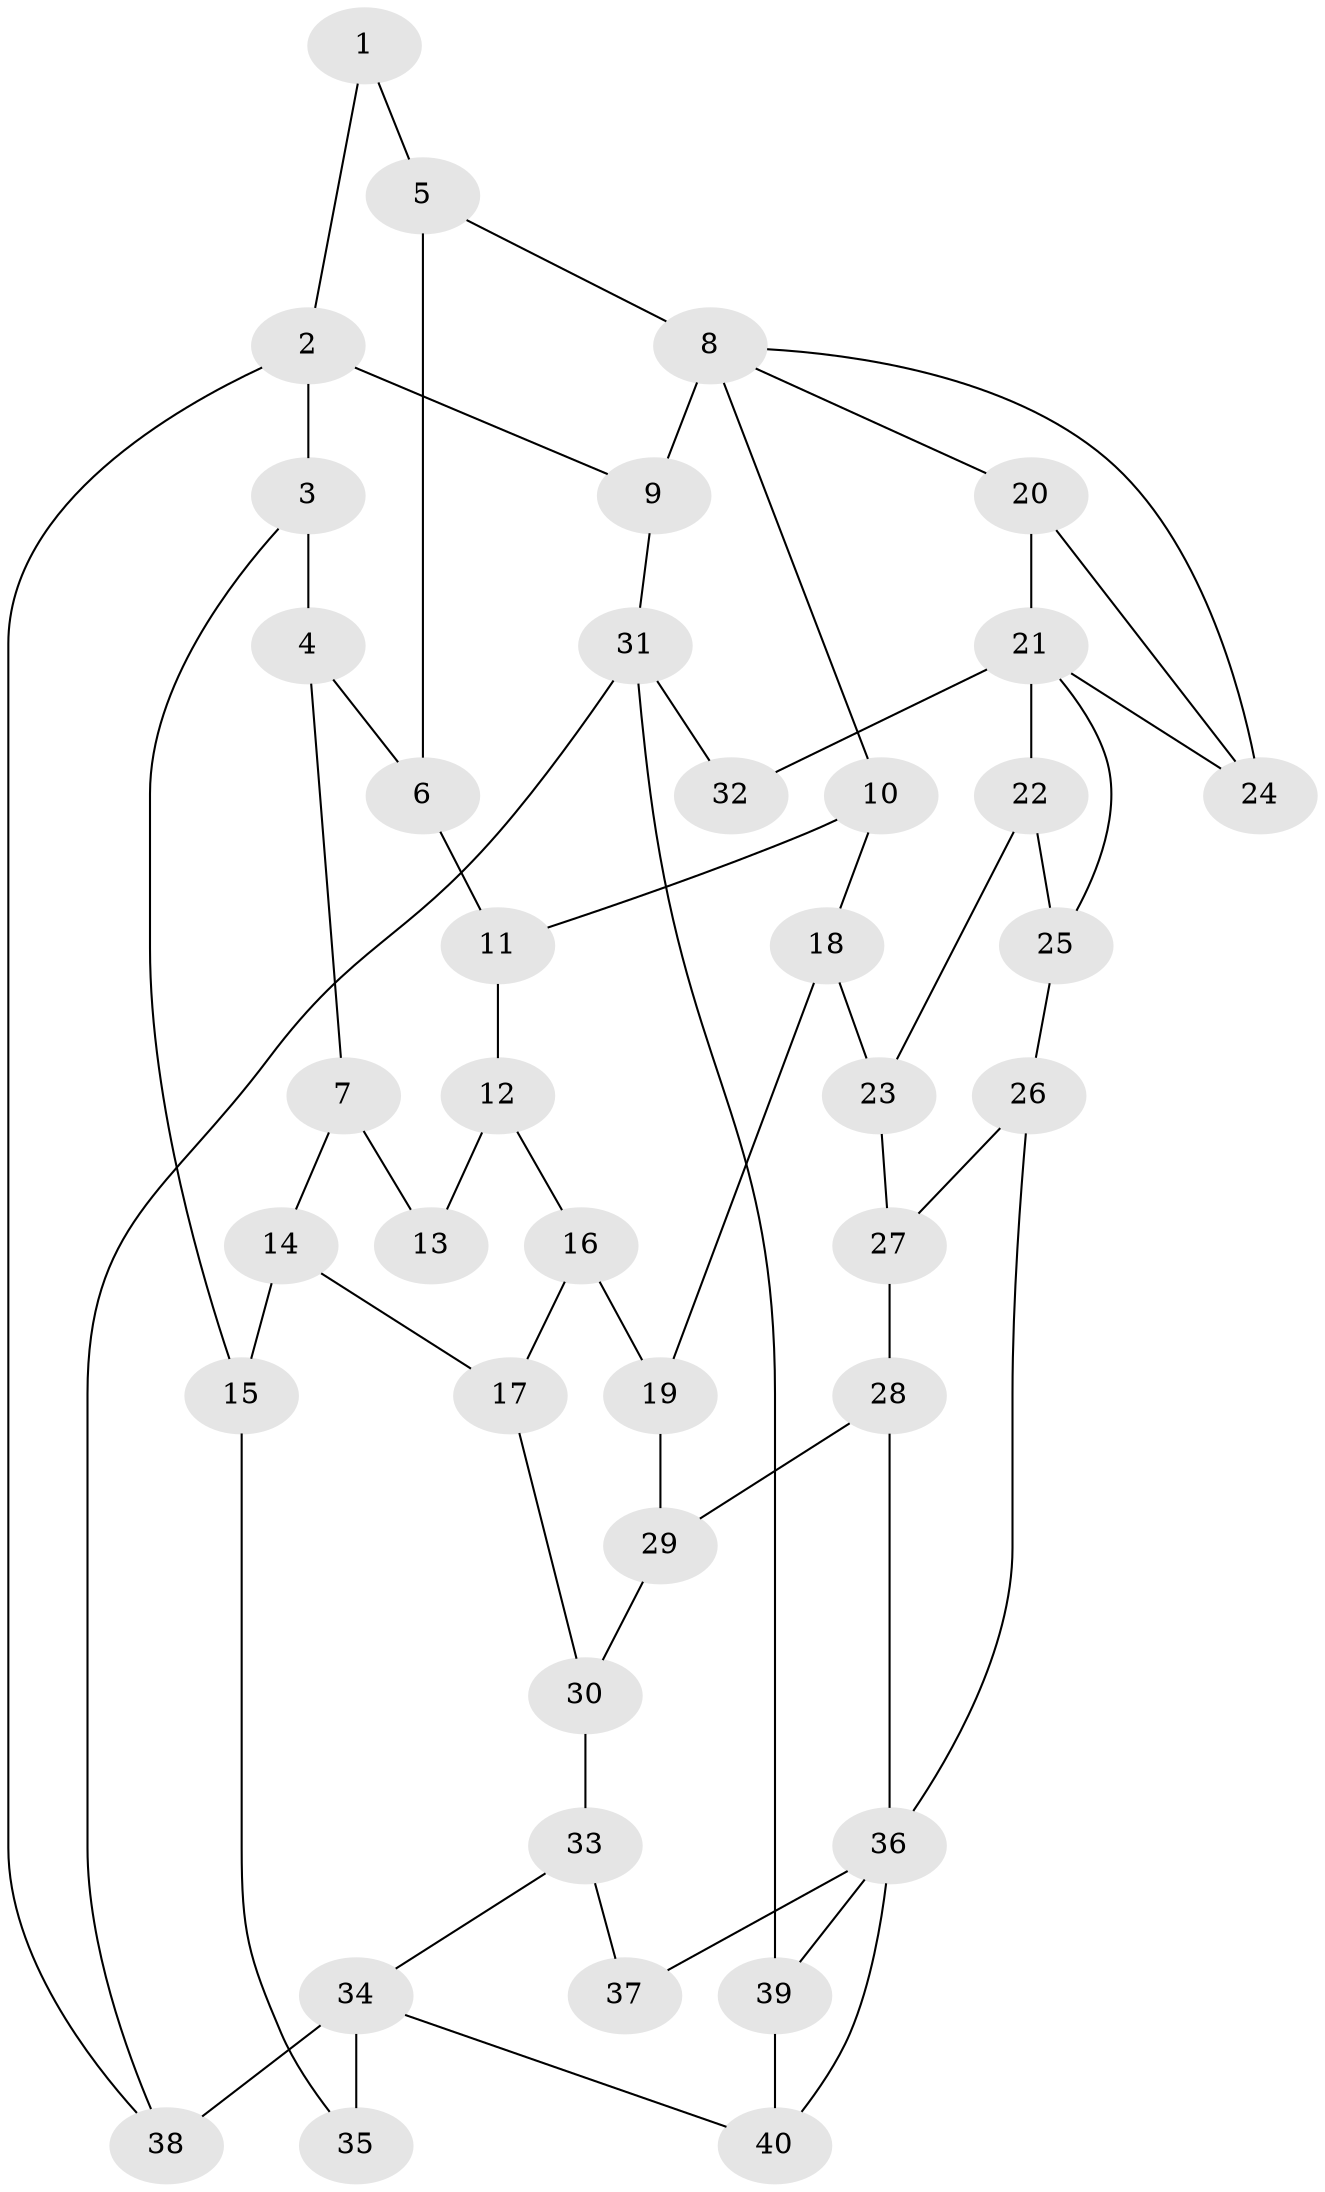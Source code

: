 // original degree distribution, {3: 0.03571428571428571, 6: 0.23214285714285715, 5: 0.4642857142857143, 4: 0.26785714285714285}
// Generated by graph-tools (version 1.1) at 2025/54/03/04/25 22:54:21]
// undirected, 40 vertices, 62 edges
graph export_dot {
  node [color=gray90,style=filled];
  1;
  2;
  3;
  4;
  5;
  6;
  7;
  8;
  9;
  10;
  11;
  12;
  13;
  14;
  15;
  16;
  17;
  18;
  19;
  20;
  21;
  22;
  23;
  24;
  25;
  26;
  27;
  28;
  29;
  30;
  31;
  32;
  33;
  34;
  35;
  36;
  37;
  38;
  39;
  40;
  1 -- 2 [weight=1.0];
  1 -- 5 [weight=1.0];
  2 -- 3 [weight=1.0];
  2 -- 9 [weight=1.0];
  2 -- 38 [weight=1.0];
  3 -- 4 [weight=1.0];
  3 -- 15 [weight=1.0];
  4 -- 6 [weight=1.0];
  4 -- 7 [weight=2.0];
  5 -- 6 [weight=1.0];
  5 -- 8 [weight=1.0];
  6 -- 11 [weight=1.0];
  7 -- 13 [weight=2.0];
  7 -- 14 [weight=1.0];
  8 -- 9 [weight=2.0];
  8 -- 10 [weight=1.0];
  8 -- 20 [weight=1.0];
  8 -- 24 [weight=1.0];
  9 -- 31 [weight=1.0];
  10 -- 11 [weight=1.0];
  10 -- 18 [weight=1.0];
  11 -- 12 [weight=1.0];
  12 -- 13 [weight=1.0];
  12 -- 16 [weight=1.0];
  14 -- 15 [weight=1.0];
  14 -- 17 [weight=1.0];
  15 -- 35 [weight=1.0];
  16 -- 17 [weight=1.0];
  16 -- 19 [weight=1.0];
  17 -- 30 [weight=1.0];
  18 -- 19 [weight=1.0];
  18 -- 23 [weight=1.0];
  19 -- 29 [weight=1.0];
  20 -- 21 [weight=1.0];
  20 -- 24 [weight=1.0];
  21 -- 22 [weight=1.0];
  21 -- 24 [weight=1.0];
  21 -- 25 [weight=1.0];
  21 -- 32 [weight=2.0];
  22 -- 23 [weight=1.0];
  22 -- 25 [weight=1.0];
  23 -- 27 [weight=1.0];
  25 -- 26 [weight=1.0];
  26 -- 27 [weight=1.0];
  26 -- 36 [weight=1.0];
  27 -- 28 [weight=1.0];
  28 -- 29 [weight=1.0];
  28 -- 36 [weight=1.0];
  29 -- 30 [weight=1.0];
  30 -- 33 [weight=1.0];
  31 -- 32 [weight=1.0];
  31 -- 38 [weight=1.0];
  31 -- 39 [weight=1.0];
  33 -- 34 [weight=1.0];
  33 -- 37 [weight=1.0];
  34 -- 35 [weight=2.0];
  34 -- 38 [weight=2.0];
  34 -- 40 [weight=1.0];
  36 -- 37 [weight=2.0];
  36 -- 39 [weight=1.0];
  36 -- 40 [weight=1.0];
  39 -- 40 [weight=1.0];
}
